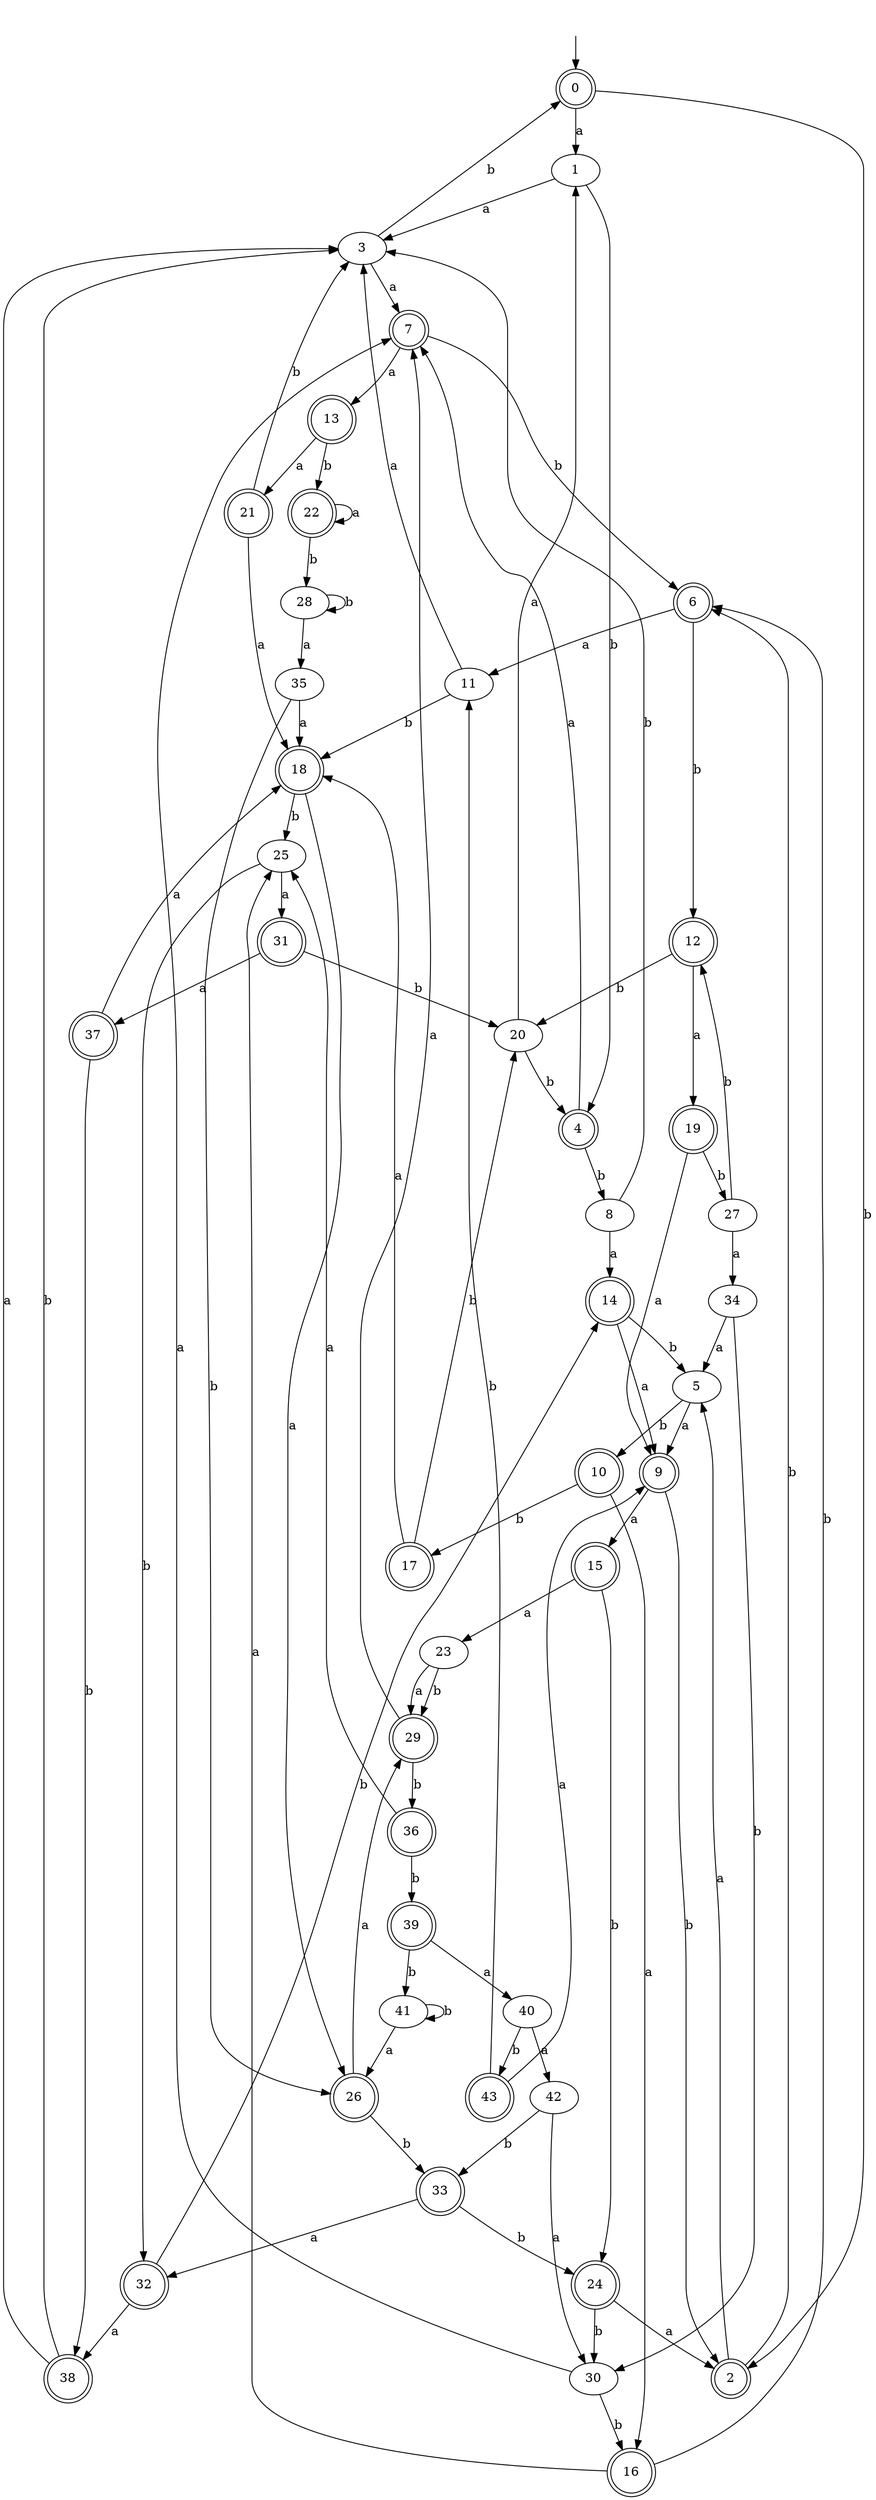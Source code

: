 digraph RandomDFA {
  __start0 [label="", shape=none];
  __start0 -> 0 [label=""];
  0 [shape=circle] [shape=doublecircle]
  0 -> 1 [label="a"]
  0 -> 2 [label="b"]
  1
  1 -> 3 [label="a"]
  1 -> 4 [label="b"]
  2 [shape=doublecircle]
  2 -> 5 [label="a"]
  2 -> 6 [label="b"]
  3
  3 -> 7 [label="a"]
  3 -> 0 [label="b"]
  4 [shape=doublecircle]
  4 -> 7 [label="a"]
  4 -> 8 [label="b"]
  5
  5 -> 9 [label="a"]
  5 -> 10 [label="b"]
  6 [shape=doublecircle]
  6 -> 11 [label="a"]
  6 -> 12 [label="b"]
  7 [shape=doublecircle]
  7 -> 13 [label="a"]
  7 -> 6 [label="b"]
  8
  8 -> 14 [label="a"]
  8 -> 3 [label="b"]
  9 [shape=doublecircle]
  9 -> 15 [label="a"]
  9 -> 2 [label="b"]
  10 [shape=doublecircle]
  10 -> 16 [label="a"]
  10 -> 17 [label="b"]
  11
  11 -> 3 [label="a"]
  11 -> 18 [label="b"]
  12 [shape=doublecircle]
  12 -> 19 [label="a"]
  12 -> 20 [label="b"]
  13 [shape=doublecircle]
  13 -> 21 [label="a"]
  13 -> 22 [label="b"]
  14 [shape=doublecircle]
  14 -> 9 [label="a"]
  14 -> 5 [label="b"]
  15 [shape=doublecircle]
  15 -> 23 [label="a"]
  15 -> 24 [label="b"]
  16 [shape=doublecircle]
  16 -> 25 [label="a"]
  16 -> 6 [label="b"]
  17 [shape=doublecircle]
  17 -> 18 [label="a"]
  17 -> 20 [label="b"]
  18 [shape=doublecircle]
  18 -> 26 [label="a"]
  18 -> 25 [label="b"]
  19 [shape=doublecircle]
  19 -> 9 [label="a"]
  19 -> 27 [label="b"]
  20
  20 -> 1 [label="a"]
  20 -> 4 [label="b"]
  21 [shape=doublecircle]
  21 -> 18 [label="a"]
  21 -> 3 [label="b"]
  22 [shape=doublecircle]
  22 -> 22 [label="a"]
  22 -> 28 [label="b"]
  23
  23 -> 29 [label="a"]
  23 -> 29 [label="b"]
  24 [shape=doublecircle]
  24 -> 2 [label="a"]
  24 -> 30 [label="b"]
  25
  25 -> 31 [label="a"]
  25 -> 32 [label="b"]
  26 [shape=doublecircle]
  26 -> 29 [label="a"]
  26 -> 33 [label="b"]
  27
  27 -> 34 [label="a"]
  27 -> 12 [label="b"]
  28
  28 -> 35 [label="a"]
  28 -> 28 [label="b"]
  29 [shape=doublecircle]
  29 -> 7 [label="a"]
  29 -> 36 [label="b"]
  30
  30 -> 7 [label="a"]
  30 -> 16 [label="b"]
  31 [shape=doublecircle]
  31 -> 37 [label="a"]
  31 -> 20 [label="b"]
  32 [shape=doublecircle]
  32 -> 38 [label="a"]
  32 -> 14 [label="b"]
  33 [shape=doublecircle]
  33 -> 32 [label="a"]
  33 -> 24 [label="b"]
  34
  34 -> 5 [label="a"]
  34 -> 30 [label="b"]
  35
  35 -> 18 [label="a"]
  35 -> 26 [label="b"]
  36 [shape=doublecircle]
  36 -> 25 [label="a"]
  36 -> 39 [label="b"]
  37 [shape=doublecircle]
  37 -> 18 [label="a"]
  37 -> 38 [label="b"]
  38 [shape=doublecircle]
  38 -> 3 [label="a"]
  38 -> 3 [label="b"]
  39 [shape=doublecircle]
  39 -> 40 [label="a"]
  39 -> 41 [label="b"]
  40
  40 -> 42 [label="a"]
  40 -> 43 [label="b"]
  41
  41 -> 26 [label="a"]
  41 -> 41 [label="b"]
  42
  42 -> 30 [label="a"]
  42 -> 33 [label="b"]
  43 [shape=doublecircle]
  43 -> 9 [label="a"]
  43 -> 11 [label="b"]
}

